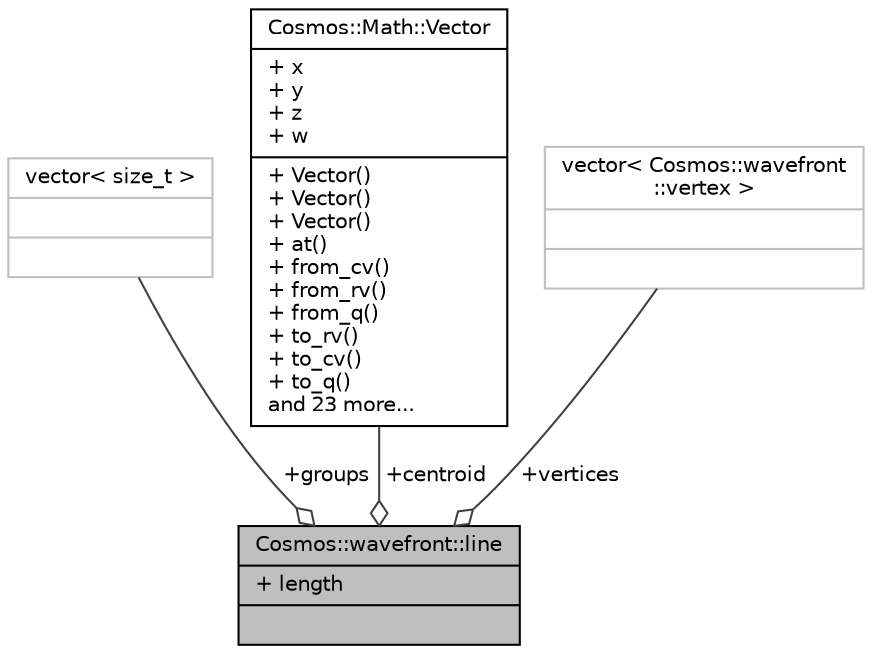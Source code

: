 digraph "Cosmos::wavefront::line"
{
 // INTERACTIVE_SVG=YES
  edge [fontname="Helvetica",fontsize="10",labelfontname="Helvetica",labelfontsize="10"];
  node [fontname="Helvetica",fontsize="10",shape=record];
  Node1 [label="{Cosmos::wavefront::line\n|+ length\l|}",height=0.2,width=0.4,color="black", fillcolor="grey75", style="filled", fontcolor="black"];
  Node2 -> Node1 [color="grey25",fontsize="10",style="solid",label=" +groups" ,arrowhead="odiamond",fontname="Helvetica"];
  Node2 [label="{vector\< size_t \>\n||}",height=0.2,width=0.4,color="grey75", fillcolor="white", style="filled"];
  Node3 -> Node1 [color="grey25",fontsize="10",style="solid",label=" +centroid" ,arrowhead="odiamond",fontname="Helvetica"];
  Node3 [label="{Cosmos::Math::Vector\n|+ x\l+ y\l+ z\l+ w\l|+ Vector()\l+ Vector()\l+ Vector()\l+ at()\l+ from_cv()\l+ from_rv()\l+ from_q()\l+ to_rv()\l+ to_cv()\l+ to_q()\land 23 more...\l}",height=0.2,width=0.4,color="black", fillcolor="white", style="filled",URL="$class_cosmos_1_1_math_1_1_vector.html",tooltip="Vector Class. "];
  Node4 -> Node1 [color="grey25",fontsize="10",style="solid",label=" +vertices" ,arrowhead="odiamond",fontname="Helvetica"];
  Node4 [label="{vector\< Cosmos::wavefront\l::vertex \>\n||}",height=0.2,width=0.4,color="grey75", fillcolor="white", style="filled"];
}
